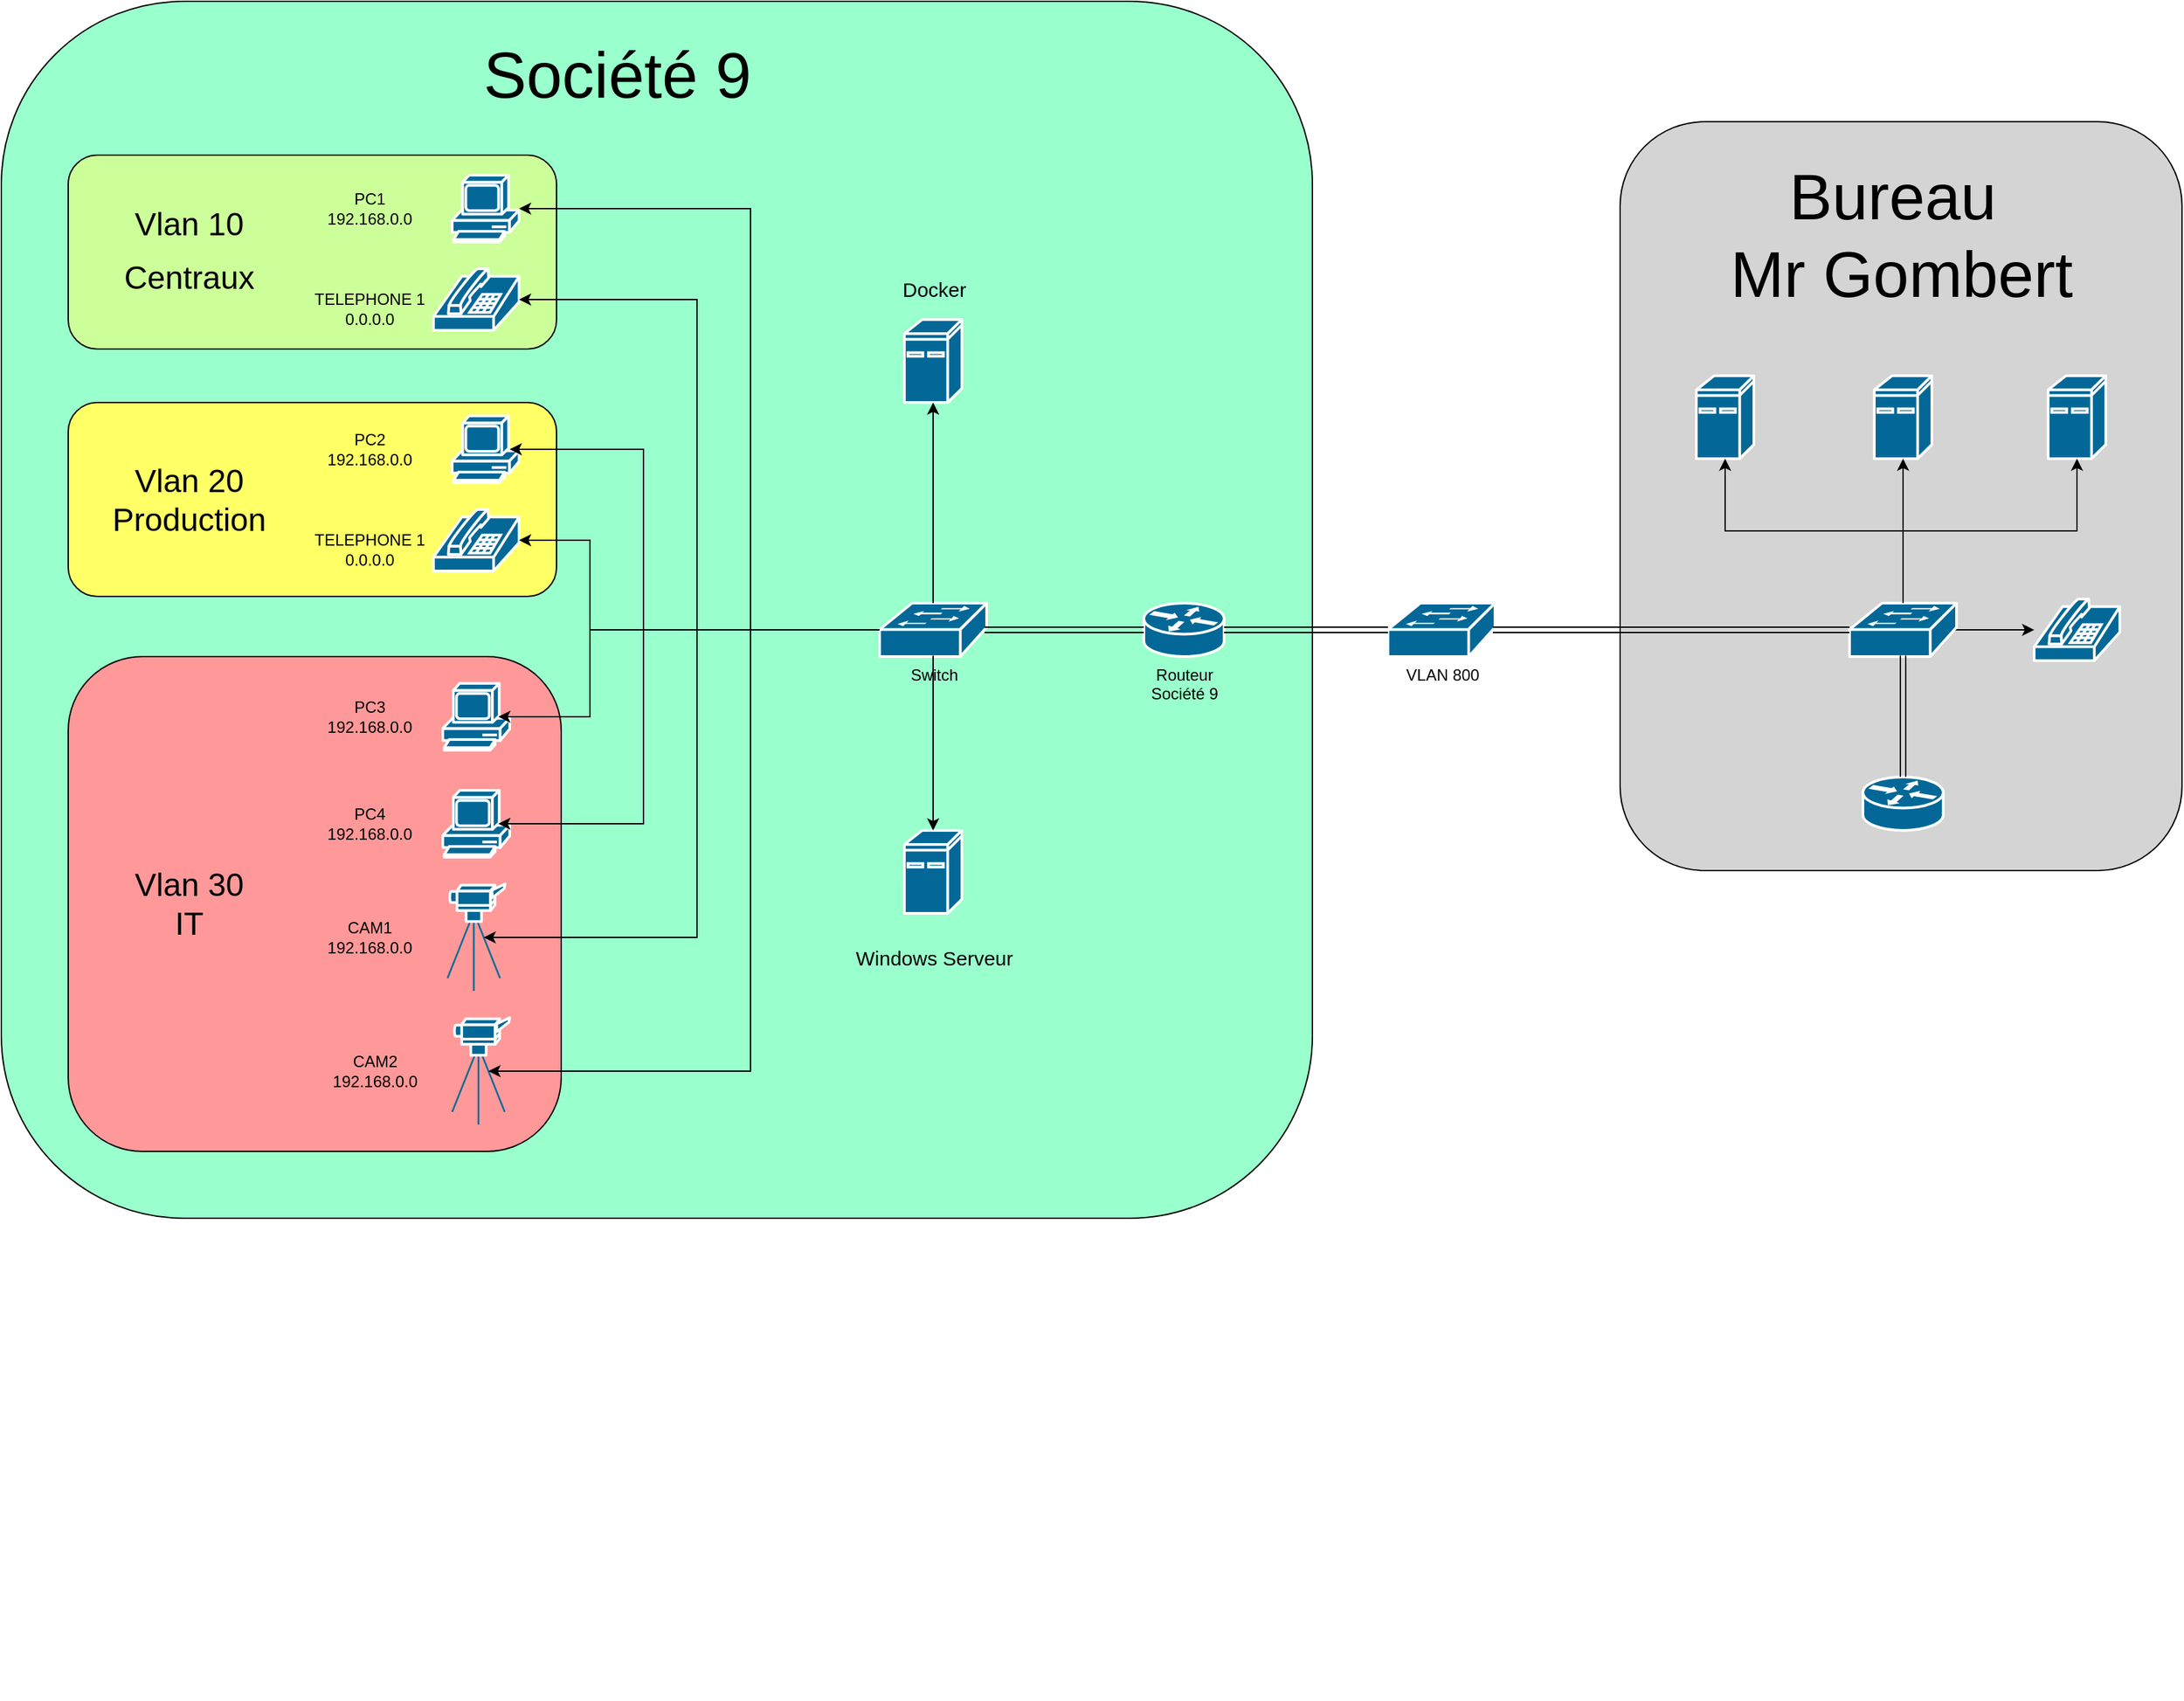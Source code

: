 <mxfile version="27.1.4">
  <diagram name="Page-1" id="80O0x50X1li9m4xfZM7m">
    <mxGraphModel dx="2952" dy="1010" grid="1" gridSize="10" guides="1" tooltips="1" connect="1" arrows="1" fold="1" page="1" pageScale="1" pageWidth="827" pageHeight="1169" math="0" shadow="0">
      <root>
        <mxCell id="0" />
        <mxCell id="1" parent="0" />
        <mxCell id="b38eYSGs92BkdpWkO4PO-95" value="&amp;nbsp;" style="rounded=1;whiteSpace=wrap;html=1;fillColor=#D4D4D4;" vertex="1" parent="1">
          <mxGeometry x="770" y="240" width="420" height="560" as="geometry" />
        </mxCell>
        <mxCell id="b38eYSGs92BkdpWkO4PO-94" value="&amp;nbsp;" style="rounded=1;whiteSpace=wrap;html=1;fillColor=#99FFCC;" vertex="1" parent="1">
          <mxGeometry x="-440" y="150" width="980" height="910" as="geometry" />
        </mxCell>
        <mxCell id="b38eYSGs92BkdpWkO4PO-81" value="" style="rounded=1;whiteSpace=wrap;html=1;fillColor=#FF9999;" vertex="1" parent="1">
          <mxGeometry x="-390" y="640" width="368.5" height="370" as="geometry" />
        </mxCell>
        <mxCell id="b38eYSGs92BkdpWkO4PO-78" value="" style="rounded=1;whiteSpace=wrap;html=1;fillColor=#FFFF66;" vertex="1" parent="1">
          <mxGeometry x="-390" y="450" width="365" height="145" as="geometry" />
        </mxCell>
        <mxCell id="b38eYSGs92BkdpWkO4PO-77" value="" style="rounded=1;whiteSpace=wrap;html=1;fillColor=#CCFF99;" vertex="1" parent="1">
          <mxGeometry x="-390" y="265" width="365" height="145" as="geometry" />
        </mxCell>
        <mxCell id="b38eYSGs92BkdpWkO4PO-5" value="" style="shape=mxgraph.cisco.computers_and_peripherals.pc;sketch=0;html=1;pointerEvents=1;dashed=0;fillColor=#036897;strokeColor=#ffffff;strokeWidth=2;verticalLabelPosition=bottom;verticalAlign=top;align=center;outlineConnect=0;" vertex="1" parent="1">
          <mxGeometry x="-103" y="280" width="50" height="50" as="geometry" />
        </mxCell>
        <mxCell id="b38eYSGs92BkdpWkO4PO-17" value="" style="shape=mxgraph.cisco.computers_and_peripherals.ibm_mini_as400;sketch=0;html=1;pointerEvents=1;dashed=0;fillColor=#036897;strokeColor=#ffffff;strokeWidth=2;verticalLabelPosition=bottom;verticalAlign=top;align=center;outlineConnect=0;" vertex="1" parent="1">
          <mxGeometry x="827" y="430" width="43" height="62" as="geometry" />
        </mxCell>
        <mxCell id="b38eYSGs92BkdpWkO4PO-22" value="" style="shape=mxgraph.cisco.computers_and_peripherals.ibm_mini_as400;sketch=0;html=1;pointerEvents=1;dashed=0;fillColor=#036897;strokeColor=#ffffff;strokeWidth=2;verticalLabelPosition=bottom;verticalAlign=top;align=center;outlineConnect=0;" vertex="1" parent="1">
          <mxGeometry x="235" y="770" width="43" height="62" as="geometry" />
        </mxCell>
        <mxCell id="b38eYSGs92BkdpWkO4PO-23" value="" style="shape=mxgraph.cisco.computers_and_peripherals.ibm_mini_as400;sketch=0;html=1;pointerEvents=1;dashed=0;fillColor=#036897;strokeColor=#ffffff;strokeWidth=2;verticalLabelPosition=bottom;verticalAlign=top;align=center;outlineConnect=0;" vertex="1" parent="1">
          <mxGeometry x="1090" y="430" width="43" height="62" as="geometry" />
        </mxCell>
        <mxCell id="b38eYSGs92BkdpWkO4PO-24" value="" style="shape=mxgraph.cisco.computers_and_peripherals.ibm_mini_as400;sketch=0;html=1;pointerEvents=1;dashed=0;fillColor=#036897;strokeColor=#ffffff;strokeWidth=2;verticalLabelPosition=bottom;verticalAlign=top;align=center;outlineConnect=0;" vertex="1" parent="1">
          <mxGeometry x="960" y="430" width="43" height="62" as="geometry" />
        </mxCell>
        <mxCell id="b38eYSGs92BkdpWkO4PO-25" value="" style="shape=mxgraph.cisco.computers_and_peripherals.ibm_mini_as400;sketch=0;html=1;pointerEvents=1;dashed=0;fillColor=#036897;strokeColor=#ffffff;strokeWidth=2;verticalLabelPosition=bottom;verticalAlign=top;align=center;outlineConnect=0;" vertex="1" parent="1">
          <mxGeometry x="235" y="388" width="43" height="62" as="geometry" />
        </mxCell>
        <mxCell id="b38eYSGs92BkdpWkO4PO-26" value="" style="shape=mxgraph.cisco.computers_and_peripherals.video_camera;sketch=0;html=1;pointerEvents=1;dashed=0;fillColor=#036897;strokeColor=#ffffff;strokeWidth=2;verticalLabelPosition=bottom;verticalAlign=top;align=center;outlineConnect=0;" vertex="1" parent="1">
          <mxGeometry x="-103" y="910" width="43" height="80" as="geometry" />
        </mxCell>
        <mxCell id="b38eYSGs92BkdpWkO4PO-27" value="" style="shape=mxgraph.cisco.computers_and_peripherals.video_camera;sketch=0;html=1;pointerEvents=1;dashed=0;fillColor=#036897;strokeColor=#ffffff;strokeWidth=2;verticalLabelPosition=bottom;verticalAlign=top;align=center;outlineConnect=0;" vertex="1" parent="1">
          <mxGeometry x="-106.5" y="810" width="43" height="80" as="geometry" />
        </mxCell>
        <mxCell id="b38eYSGs92BkdpWkO4PO-28" value="" style="shape=mxgraph.cisco.modems_and_phones.phone;sketch=0;html=1;pointerEvents=1;dashed=0;fillColor=#036897;strokeColor=#ffffff;strokeWidth=2;verticalLabelPosition=bottom;verticalAlign=top;align=center;outlineConnect=0;" vertex="1" parent="1">
          <mxGeometry x="1079.5" y="597" width="64" height="46" as="geometry" />
        </mxCell>
        <mxCell id="b38eYSGs92BkdpWkO4PO-29" value="" style="shape=mxgraph.cisco.modems_and_phones.phone;sketch=0;html=1;pointerEvents=1;dashed=0;fillColor=#036897;strokeColor=#ffffff;strokeWidth=2;verticalLabelPosition=bottom;verticalAlign=top;align=center;outlineConnect=0;" vertex="1" parent="1">
          <mxGeometry x="-117" y="350" width="64" height="46" as="geometry" />
        </mxCell>
        <mxCell id="b38eYSGs92BkdpWkO4PO-31" value="&lt;div&gt;Routeur &lt;br&gt;&lt;/div&gt;&lt;div&gt;Société 9&lt;br&gt;&lt;/div&gt;" style="shape=mxgraph.cisco.routers.router;sketch=0;html=1;pointerEvents=1;dashed=0;fillColor=#036897;strokeColor=#ffffff;strokeWidth=2;verticalLabelPosition=bottom;verticalAlign=top;align=center;outlineConnect=0;" vertex="1" parent="1">
          <mxGeometry x="414" y="600" width="60" height="40" as="geometry" />
        </mxCell>
        <mxCell id="b38eYSGs92BkdpWkO4PO-32" value="" style="shape=mxgraph.cisco.routers.router;sketch=0;html=1;pointerEvents=1;dashed=0;fillColor=#036897;strokeColor=#ffffff;strokeWidth=2;verticalLabelPosition=bottom;verticalAlign=top;align=center;outlineConnect=0;" vertex="1" parent="1">
          <mxGeometry x="951.5" y="730" width="60" height="40" as="geometry" />
        </mxCell>
        <mxCell id="b38eYSGs92BkdpWkO4PO-90" style="edgeStyle=orthogonalEdgeStyle;rounded=0;orthogonalLoop=1;jettySize=auto;html=1;exitX=0.98;exitY=0.5;exitDx=0;exitDy=0;exitPerimeter=0;" edge="1" parent="1" source="b38eYSGs92BkdpWkO4PO-33" target="b38eYSGs92BkdpWkO4PO-28">
          <mxGeometry relative="1" as="geometry" />
        </mxCell>
        <mxCell id="b38eYSGs92BkdpWkO4PO-33" value="" style="shape=mxgraph.cisco.switches.workgroup_switch;sketch=0;html=1;pointerEvents=1;dashed=0;fillColor=#036897;strokeColor=#ffffff;strokeWidth=2;verticalLabelPosition=bottom;verticalAlign=top;align=center;outlineConnect=0;" vertex="1" parent="1">
          <mxGeometry x="941.5" y="600" width="80" height="40" as="geometry" />
        </mxCell>
        <mxCell id="b38eYSGs92BkdpWkO4PO-34" value="Switch" style="shape=mxgraph.cisco.switches.workgroup_switch;sketch=0;html=1;pointerEvents=1;dashed=0;fillColor=#036897;strokeColor=#ffffff;strokeWidth=2;verticalLabelPosition=bottom;verticalAlign=top;align=center;outlineConnect=0;" vertex="1" parent="1">
          <mxGeometry x="216.5" y="600" width="80" height="40" as="geometry" />
        </mxCell>
        <mxCell id="b38eYSGs92BkdpWkO4PO-35" value="VLAN 800" style="shape=mxgraph.cisco.switches.workgroup_switch;sketch=0;html=1;pointerEvents=1;dashed=0;fillColor=#036897;strokeColor=#ffffff;strokeWidth=2;verticalLabelPosition=bottom;verticalAlign=top;align=center;outlineConnect=0;" vertex="1" parent="1">
          <mxGeometry x="596.5" y="600" width="80" height="40" as="geometry" />
        </mxCell>
        <mxCell id="b38eYSGs92BkdpWkO4PO-44" value="&lt;div&gt;PC1&lt;/div&gt;&lt;div&gt;192.168.0.0&lt;br&gt;&lt;/div&gt;" style="text;html=1;align=center;verticalAlign=middle;resizable=0;points=[];autosize=1;strokeColor=none;fillColor=none;" vertex="1" parent="1">
          <mxGeometry x="-210" y="285" width="90" height="40" as="geometry" />
        </mxCell>
        <mxCell id="b38eYSGs92BkdpWkO4PO-45" value="&lt;div&gt;TELEPHONE 1&lt;/div&gt;&lt;div&gt;0.0.0.0&lt;/div&gt;" style="text;html=1;align=center;verticalAlign=middle;resizable=0;points=[];autosize=1;strokeColor=none;fillColor=none;" vertex="1" parent="1">
          <mxGeometry x="-220" y="360" width="110" height="40" as="geometry" />
        </mxCell>
        <mxCell id="b38eYSGs92BkdpWkO4PO-48" value="" style="shape=mxgraph.cisco.computers_and_peripherals.pc;sketch=0;html=1;pointerEvents=1;dashed=0;fillColor=#036897;strokeColor=#ffffff;strokeWidth=2;verticalLabelPosition=bottom;verticalAlign=top;align=center;outlineConnect=0;" vertex="1" parent="1">
          <mxGeometry x="-103" y="460" width="50" height="50" as="geometry" />
        </mxCell>
        <mxCell id="b38eYSGs92BkdpWkO4PO-49" value="" style="shape=mxgraph.cisco.modems_and_phones.phone;sketch=0;html=1;pointerEvents=1;dashed=0;fillColor=#036897;strokeColor=#ffffff;strokeWidth=2;verticalLabelPosition=bottom;verticalAlign=top;align=center;outlineConnect=0;" vertex="1" parent="1">
          <mxGeometry x="-117" y="530" width="64" height="46" as="geometry" />
        </mxCell>
        <mxCell id="b38eYSGs92BkdpWkO4PO-50" value="&lt;div&gt;PC2&lt;/div&gt;&lt;div&gt;192.168.0.0&lt;br&gt;&lt;/div&gt;" style="text;html=1;align=center;verticalAlign=middle;resizable=0;points=[];autosize=1;strokeColor=none;fillColor=none;" vertex="1" parent="1">
          <mxGeometry x="-210" y="465" width="90" height="40" as="geometry" />
        </mxCell>
        <mxCell id="b38eYSGs92BkdpWkO4PO-51" value="&lt;div&gt;TELEPHONE 1&lt;/div&gt;&lt;div&gt;0.0.0.0&lt;/div&gt;" style="text;html=1;align=center;verticalAlign=middle;resizable=0;points=[];autosize=1;strokeColor=none;fillColor=none;" vertex="1" parent="1">
          <mxGeometry x="-220" y="540" width="110" height="40" as="geometry" />
        </mxCell>
        <mxCell id="b38eYSGs92BkdpWkO4PO-52" value="" style="shape=mxgraph.cisco.computers_and_peripherals.pc;sketch=0;html=1;pointerEvents=1;dashed=0;fillColor=#036897;strokeColor=#ffffff;strokeWidth=2;verticalLabelPosition=bottom;verticalAlign=top;align=center;outlineConnect=0;" vertex="1" parent="1">
          <mxGeometry x="-110" y="660" width="50" height="50" as="geometry" />
        </mxCell>
        <mxCell id="b38eYSGs92BkdpWkO4PO-53" value="&lt;div&gt;PC3&lt;/div&gt;&lt;div&gt;192.168.0.0&lt;br&gt;&lt;/div&gt;" style="text;html=1;align=center;verticalAlign=middle;resizable=0;points=[];autosize=1;strokeColor=none;fillColor=none;" vertex="1" parent="1">
          <mxGeometry x="-210" y="665" width="90" height="40" as="geometry" />
        </mxCell>
        <mxCell id="b38eYSGs92BkdpWkO4PO-54" value="" style="shape=mxgraph.cisco.computers_and_peripherals.pc;sketch=0;html=1;pointerEvents=1;dashed=0;fillColor=#036897;strokeColor=#ffffff;strokeWidth=2;verticalLabelPosition=bottom;verticalAlign=top;align=center;outlineConnect=0;" vertex="1" parent="1">
          <mxGeometry x="-110" y="740" width="50" height="50" as="geometry" />
        </mxCell>
        <mxCell id="b38eYSGs92BkdpWkO4PO-55" value="&lt;div&gt;PC4&lt;/div&gt;&lt;div&gt;192.168.0.0&lt;br&gt;&lt;/div&gt;" style="text;html=1;align=center;verticalAlign=middle;resizable=0;points=[];autosize=1;strokeColor=none;fillColor=none;" vertex="1" parent="1">
          <mxGeometry x="-210" y="745" width="90" height="40" as="geometry" />
        </mxCell>
        <mxCell id="b38eYSGs92BkdpWkO4PO-56" value="&lt;div&gt;CAM1&lt;/div&gt;&lt;div&gt;192.168.0.0&lt;br&gt;&lt;/div&gt;" style="text;html=1;align=center;verticalAlign=middle;resizable=0;points=[];autosize=1;strokeColor=none;fillColor=none;" vertex="1" parent="1">
          <mxGeometry x="-210" y="830" width="90" height="40" as="geometry" />
        </mxCell>
        <mxCell id="b38eYSGs92BkdpWkO4PO-57" value="&lt;div&gt;CAM2&lt;/div&gt;&lt;div&gt;192.168.0.0&lt;br&gt;&lt;/div&gt;" style="text;html=1;align=center;verticalAlign=middle;resizable=0;points=[];autosize=1;strokeColor=none;fillColor=none;" vertex="1" parent="1">
          <mxGeometry x="-206.5" y="930" width="90" height="40" as="geometry" />
        </mxCell>
        <mxCell id="b38eYSGs92BkdpWkO4PO-58" style="edgeStyle=orthogonalEdgeStyle;rounded=0;orthogonalLoop=1;jettySize=auto;html=1;exitX=0;exitY=0.5;exitDx=0;exitDy=0;exitPerimeter=0;entryX=1;entryY=0.5;entryDx=0;entryDy=0;entryPerimeter=0;" edge="1" parent="1" source="b38eYSGs92BkdpWkO4PO-34" target="b38eYSGs92BkdpWkO4PO-49">
          <mxGeometry relative="1" as="geometry">
            <Array as="points">
              <mxPoint y="620" />
              <mxPoint y="553" />
            </Array>
          </mxGeometry>
        </mxCell>
        <mxCell id="b38eYSGs92BkdpWkO4PO-63" style="edgeStyle=orthogonalEdgeStyle;rounded=0;orthogonalLoop=1;jettySize=auto;html=1;exitX=0;exitY=0.5;exitDx=0;exitDy=0;exitPerimeter=0;" edge="1" parent="1" source="b38eYSGs92BkdpWkO4PO-34">
          <mxGeometry relative="1" as="geometry">
            <mxPoint x="-60" y="485" as="targetPoint" />
            <Array as="points">
              <mxPoint x="40" y="620" />
              <mxPoint x="40" y="485" />
            </Array>
          </mxGeometry>
        </mxCell>
        <mxCell id="b38eYSGs92BkdpWkO4PO-64" style="edgeStyle=orthogonalEdgeStyle;rounded=0;orthogonalLoop=1;jettySize=auto;html=1;exitX=0;exitY=0.5;exitDx=0;exitDy=0;exitPerimeter=0;entryX=1;entryY=0.5;entryDx=0;entryDy=0;entryPerimeter=0;" edge="1" parent="1" source="b38eYSGs92BkdpWkO4PO-34" target="b38eYSGs92BkdpWkO4PO-29">
          <mxGeometry relative="1" as="geometry">
            <Array as="points">
              <mxPoint x="80" y="620" />
              <mxPoint x="80" y="373" />
            </Array>
          </mxGeometry>
        </mxCell>
        <mxCell id="b38eYSGs92BkdpWkO4PO-65" style="edgeStyle=orthogonalEdgeStyle;rounded=0;orthogonalLoop=1;jettySize=auto;html=1;exitX=0;exitY=0.5;exitDx=0;exitDy=0;exitPerimeter=0;" edge="1" parent="1" source="b38eYSGs92BkdpWkO4PO-34" target="b38eYSGs92BkdpWkO4PO-5">
          <mxGeometry relative="1" as="geometry">
            <Array as="points">
              <mxPoint x="120" y="620" />
              <mxPoint x="120" y="305" />
            </Array>
          </mxGeometry>
        </mxCell>
        <mxCell id="b38eYSGs92BkdpWkO4PO-66" style="edgeStyle=orthogonalEdgeStyle;rounded=0;orthogonalLoop=1;jettySize=auto;html=1;exitX=0;exitY=0.5;exitDx=0;exitDy=0;exitPerimeter=0;entryX=0.83;entryY=0.5;entryDx=0;entryDy=0;entryPerimeter=0;" edge="1" parent="1" source="b38eYSGs92BkdpWkO4PO-34" target="b38eYSGs92BkdpWkO4PO-52">
          <mxGeometry relative="1" as="geometry">
            <Array as="points">
              <mxPoint y="620" />
              <mxPoint y="685" />
            </Array>
          </mxGeometry>
        </mxCell>
        <mxCell id="b38eYSGs92BkdpWkO4PO-67" style="edgeStyle=orthogonalEdgeStyle;rounded=0;orthogonalLoop=1;jettySize=auto;html=1;exitX=0;exitY=0.5;exitDx=0;exitDy=0;exitPerimeter=0;entryX=0.83;entryY=0.5;entryDx=0;entryDy=0;entryPerimeter=0;" edge="1" parent="1" source="b38eYSGs92BkdpWkO4PO-34" target="b38eYSGs92BkdpWkO4PO-54">
          <mxGeometry relative="1" as="geometry">
            <Array as="points">
              <mxPoint x="40" y="620" />
              <mxPoint x="40" y="765" />
            </Array>
          </mxGeometry>
        </mxCell>
        <mxCell id="b38eYSGs92BkdpWkO4PO-68" style="edgeStyle=orthogonalEdgeStyle;rounded=0;orthogonalLoop=1;jettySize=auto;html=1;exitX=0;exitY=0.5;exitDx=0;exitDy=0;exitPerimeter=0;entryX=0.63;entryY=0.5;entryDx=0;entryDy=0;entryPerimeter=0;" edge="1" parent="1" source="b38eYSGs92BkdpWkO4PO-34" target="b38eYSGs92BkdpWkO4PO-27">
          <mxGeometry relative="1" as="geometry">
            <Array as="points">
              <mxPoint x="80" y="620" />
              <mxPoint x="80" y="850" />
            </Array>
          </mxGeometry>
        </mxCell>
        <mxCell id="b38eYSGs92BkdpWkO4PO-69" style="edgeStyle=orthogonalEdgeStyle;rounded=0;orthogonalLoop=1;jettySize=auto;html=1;exitX=0;exitY=0.5;exitDx=0;exitDy=0;exitPerimeter=0;entryX=0.63;entryY=0.5;entryDx=0;entryDy=0;entryPerimeter=0;" edge="1" parent="1" source="b38eYSGs92BkdpWkO4PO-34" target="b38eYSGs92BkdpWkO4PO-26">
          <mxGeometry relative="1" as="geometry">
            <Array as="points">
              <mxPoint x="120" y="620" />
              <mxPoint x="120" y="950" />
            </Array>
          </mxGeometry>
        </mxCell>
        <mxCell id="b38eYSGs92BkdpWkO4PO-73" style="edgeStyle=orthogonalEdgeStyle;shape=link;rounded=0;orthogonalLoop=1;jettySize=auto;html=1;exitX=0.98;exitY=0.5;exitDx=0;exitDy=0;exitPerimeter=0;entryX=0;entryY=0.5;entryDx=0;entryDy=0;entryPerimeter=0;" edge="1" parent="1" source="b38eYSGs92BkdpWkO4PO-34" target="b38eYSGs92BkdpWkO4PO-31">
          <mxGeometry relative="1" as="geometry" />
        </mxCell>
        <mxCell id="b38eYSGs92BkdpWkO4PO-74" style="edgeStyle=orthogonalEdgeStyle;shape=link;rounded=0;orthogonalLoop=1;jettySize=auto;html=1;exitX=1;exitY=0.5;exitDx=0;exitDy=0;exitPerimeter=0;entryX=0;entryY=0.5;entryDx=0;entryDy=0;entryPerimeter=0;" edge="1" parent="1" source="b38eYSGs92BkdpWkO4PO-31" target="b38eYSGs92BkdpWkO4PO-35">
          <mxGeometry relative="1" as="geometry" />
        </mxCell>
        <mxCell id="b38eYSGs92BkdpWkO4PO-75" style="edgeStyle=orthogonalEdgeStyle;shape=link;rounded=0;orthogonalLoop=1;jettySize=auto;html=1;exitX=0.98;exitY=0.5;exitDx=0;exitDy=0;exitPerimeter=0;entryX=0;entryY=0.5;entryDx=0;entryDy=0;entryPerimeter=0;" edge="1" parent="1" source="b38eYSGs92BkdpWkO4PO-35" target="b38eYSGs92BkdpWkO4PO-33">
          <mxGeometry relative="1" as="geometry" />
        </mxCell>
        <mxCell id="b38eYSGs92BkdpWkO4PO-82" value="&amp;nbsp;" style="text;whiteSpace=wrap;html=1;" vertex="1" parent="1">
          <mxGeometry x="370" y="1380" width="40" height="40" as="geometry" />
        </mxCell>
        <mxCell id="b38eYSGs92BkdpWkO4PO-85" style="edgeStyle=orthogonalEdgeStyle;rounded=0;orthogonalLoop=1;jettySize=auto;html=1;exitX=0.5;exitY=0;exitDx=0;exitDy=0;exitPerimeter=0;entryX=0.5;entryY=1;entryDx=0;entryDy=0;entryPerimeter=0;" edge="1" parent="1" source="b38eYSGs92BkdpWkO4PO-33" target="b38eYSGs92BkdpWkO4PO-24">
          <mxGeometry relative="1" as="geometry" />
        </mxCell>
        <mxCell id="b38eYSGs92BkdpWkO4PO-86" style="edgeStyle=orthogonalEdgeStyle;rounded=0;orthogonalLoop=1;jettySize=auto;html=1;exitX=0.5;exitY=0;exitDx=0;exitDy=0;exitPerimeter=0;entryX=0.5;entryY=1;entryDx=0;entryDy=0;entryPerimeter=0;" edge="1" parent="1" source="b38eYSGs92BkdpWkO4PO-33" target="b38eYSGs92BkdpWkO4PO-23">
          <mxGeometry relative="1" as="geometry" />
        </mxCell>
        <mxCell id="b38eYSGs92BkdpWkO4PO-87" style="edgeStyle=orthogonalEdgeStyle;rounded=0;orthogonalLoop=1;jettySize=auto;html=1;exitX=0.5;exitY=0;exitDx=0;exitDy=0;exitPerimeter=0;entryX=0.5;entryY=1;entryDx=0;entryDy=0;entryPerimeter=0;" edge="1" parent="1" source="b38eYSGs92BkdpWkO4PO-33" target="b38eYSGs92BkdpWkO4PO-17">
          <mxGeometry relative="1" as="geometry" />
        </mxCell>
        <mxCell id="b38eYSGs92BkdpWkO4PO-88" style="edgeStyle=orthogonalEdgeStyle;shape=link;rounded=0;orthogonalLoop=1;jettySize=auto;html=1;exitX=0.5;exitY=0.98;exitDx=0;exitDy=0;exitPerimeter=0;entryX=0.5;entryY=0;entryDx=0;entryDy=0;entryPerimeter=0;" edge="1" parent="1" source="b38eYSGs92BkdpWkO4PO-33" target="b38eYSGs92BkdpWkO4PO-32">
          <mxGeometry relative="1" as="geometry" />
        </mxCell>
        <mxCell id="b38eYSGs92BkdpWkO4PO-89" value="&amp;nbsp;" style="text;whiteSpace=wrap;html=1;" vertex="1" parent="1">
          <mxGeometry x="710" y="660" width="40" height="40" as="geometry" />
        </mxCell>
        <mxCell id="b38eYSGs92BkdpWkO4PO-91" value="&amp;nbsp;" style="text;whiteSpace=wrap;html=1;" vertex="1" parent="1">
          <mxGeometry x="450" y="490" width="40" height="40" as="geometry" />
        </mxCell>
        <mxCell id="b38eYSGs92BkdpWkO4PO-92" style="edgeStyle=orthogonalEdgeStyle;rounded=0;orthogonalLoop=1;jettySize=auto;html=1;exitX=0.5;exitY=0;exitDx=0;exitDy=0;exitPerimeter=0;entryX=0.5;entryY=1;entryDx=0;entryDy=0;entryPerimeter=0;" edge="1" parent="1" source="b38eYSGs92BkdpWkO4PO-34" target="b38eYSGs92BkdpWkO4PO-25">
          <mxGeometry relative="1" as="geometry" />
        </mxCell>
        <mxCell id="b38eYSGs92BkdpWkO4PO-93" style="edgeStyle=orthogonalEdgeStyle;rounded=0;orthogonalLoop=1;jettySize=auto;html=1;exitX=0.5;exitY=0.98;exitDx=0;exitDy=0;exitPerimeter=0;entryX=0.5;entryY=0;entryDx=0;entryDy=0;entryPerimeter=0;" edge="1" parent="1" source="b38eYSGs92BkdpWkO4PO-34" target="b38eYSGs92BkdpWkO4PO-22">
          <mxGeometry relative="1" as="geometry" />
        </mxCell>
        <mxCell id="b38eYSGs92BkdpWkO4PO-96" value="&lt;font style=&quot;font-size: 48px;&quot;&gt;Société 9&lt;/font&gt;" style="text;html=1;align=center;verticalAlign=middle;resizable=0;points=[];autosize=1;strokeColor=none;fillColor=none;" vertex="1" parent="1">
          <mxGeometry x="-90" y="170" width="220" height="70" as="geometry" />
        </mxCell>
        <mxCell id="b38eYSGs92BkdpWkO4PO-97" value="&lt;div&gt;&lt;font style=&quot;font-size: 48px;&quot;&gt;Bureau&amp;nbsp;&lt;/font&gt;&lt;/div&gt;&lt;div&gt;&lt;font style=&quot;font-size: 48px;&quot;&gt;Mr Gombert&lt;/font&gt;&lt;/div&gt;" style="text;html=1;align=center;verticalAlign=middle;resizable=0;points=[];autosize=1;strokeColor=none;fillColor=none;" vertex="1" parent="1">
          <mxGeometry x="840" y="260" width="280" height="130" as="geometry" />
        </mxCell>
        <mxCell id="b38eYSGs92BkdpWkO4PO-98" value="&lt;div&gt;&lt;font style=&quot;font-size: 24px;&quot;&gt;Vlan 10&lt;/font&gt;&lt;/div&gt;&lt;div&gt;&lt;font style=&quot;font-size: 36px;&quot;&gt;&lt;font style=&quot;font-size: 24px;&quot;&gt;Centraux&lt;/font&gt;&lt;br&gt;&lt;/font&gt;&lt;/div&gt;" style="text;html=1;align=center;verticalAlign=middle;resizable=0;points=[];autosize=1;strokeColor=none;fillColor=none;" vertex="1" parent="1">
          <mxGeometry x="-360" y="292.5" width="120" height="90" as="geometry" />
        </mxCell>
        <mxCell id="b38eYSGs92BkdpWkO4PO-102" value="&lt;div&gt;&lt;font style=&quot;font-size: 24px;&quot;&gt;Vlan 20&lt;/font&gt;&lt;/div&gt;&lt;div&gt;&lt;font style=&quot;font-size: 24px;&quot;&gt;Production&lt;font&gt;&lt;br&gt;&lt;/font&gt;&lt;/font&gt;&lt;/div&gt;" style="text;html=1;align=center;verticalAlign=middle;resizable=0;points=[];autosize=1;strokeColor=none;fillColor=none;" vertex="1" parent="1">
          <mxGeometry x="-370" y="487.5" width="140" height="70" as="geometry" />
        </mxCell>
        <mxCell id="b38eYSGs92BkdpWkO4PO-103" value="&lt;div&gt;&lt;font style=&quot;font-size: 24px;&quot;&gt;Vlan 30&lt;/font&gt;&lt;/div&gt;&lt;font style=&quot;font-size: 24px;&quot;&gt;IT&lt;/font&gt;" style="text;html=1;align=center;verticalAlign=middle;resizable=0;points=[];autosize=1;strokeColor=none;fillColor=none;" vertex="1" parent="1">
          <mxGeometry x="-350" y="790" width="100" height="70" as="geometry" />
        </mxCell>
        <mxCell id="b38eYSGs92BkdpWkO4PO-105" value="&lt;font style=&quot;font-size: 15px;&quot;&gt;Docker&lt;/font&gt;" style="text;html=1;align=center;verticalAlign=middle;resizable=0;points=[];autosize=1;strokeColor=none;fillColor=none;" vertex="1" parent="1">
          <mxGeometry x="221.5" y="350" width="70" height="30" as="geometry" />
        </mxCell>
        <mxCell id="b38eYSGs92BkdpWkO4PO-106" value="&lt;font style=&quot;font-size: 15px;&quot;&gt;Windows Serveur&lt;/font&gt;" style="text;html=1;align=center;verticalAlign=middle;resizable=0;points=[];autosize=1;strokeColor=none;fillColor=none;" vertex="1" parent="1">
          <mxGeometry x="186.5" y="850" width="140" height="30" as="geometry" />
        </mxCell>
      </root>
    </mxGraphModel>
  </diagram>
</mxfile>
